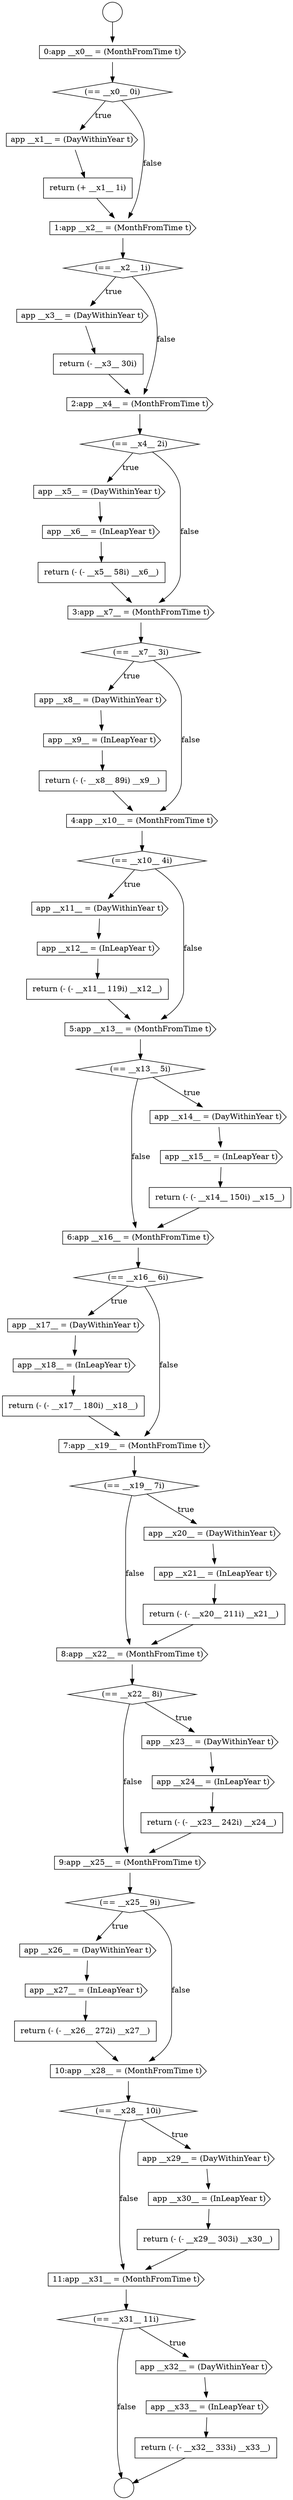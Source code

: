 digraph {
  node19799 [shape=cds, label=<<font color="black">app __x33__ = (InLeapYear t)</font>> color="black" fillcolor="white" style=filled]
  node19763 [shape=cds, label=<<font color="black">app __x11__ = (DayWithinYear t)</font>> color="black" fillcolor="white" style=filled]
  node19744 [shape=diamond, label=<<font color="black">(== __x0__ 0i)</font>> color="black" fillcolor="white" style=filled]
  node19790 [shape=none, margin=0, label=<<font color="black">
    <table border="0" cellborder="1" cellspacing="0" cellpadding="10">
      <tr><td align="left">return (- (- __x26__ 272i) __x27__)</td></tr>
    </table>
  </font>> color="black" fillcolor="white" style=filled]
  node19773 [shape=cds, label=<<font color="black">app __x17__ = (DayWithinYear t)</font>> color="black" fillcolor="white" style=filled]
  node19792 [shape=diamond, label=<<font color="black">(== __x28__ 10i)</font>> color="black" fillcolor="white" style=filled]
  node19772 [shape=diamond, label=<<font color="black">(== __x16__ 6i)</font>> color="black" fillcolor="white" style=filled]
  node19755 [shape=none, margin=0, label=<<font color="black">
    <table border="0" cellborder="1" cellspacing="0" cellpadding="10">
      <tr><td align="left">return (- (- __x5__ 58i) __x6__)</td></tr>
    </table>
  </font>> color="black" fillcolor="white" style=filled]
  node19745 [shape=cds, label=<<font color="black">app __x1__ = (DayWithinYear t)</font>> color="black" fillcolor="white" style=filled]
  node19743 [shape=cds, label=<<font color="black">0:app __x0__ = (MonthFromTime t)</font>> color="black" fillcolor="white" style=filled]
  node19787 [shape=diamond, label=<<font color="black">(== __x25__ 9i)</font>> color="black" fillcolor="white" style=filled]
  node19767 [shape=diamond, label=<<font color="black">(== __x13__ 5i)</font>> color="black" fillcolor="white" style=filled]
  node19795 [shape=none, margin=0, label=<<font color="black">
    <table border="0" cellborder="1" cellspacing="0" cellpadding="10">
      <tr><td align="left">return (- (- __x29__ 303i) __x30__)</td></tr>
    </table>
  </font>> color="black" fillcolor="white" style=filled]
  node19780 [shape=none, margin=0, label=<<font color="black">
    <table border="0" cellborder="1" cellspacing="0" cellpadding="10">
      <tr><td align="left">return (- (- __x20__ 211i) __x21__)</td></tr>
    </table>
  </font>> color="black" fillcolor="white" style=filled]
  node19776 [shape=cds, label=<<font color="black">7:app __x19__ = (MonthFromTime t)</font>> color="black" fillcolor="white" style=filled]
  node19749 [shape=cds, label=<<font color="black">app __x3__ = (DayWithinYear t)</font>> color="black" fillcolor="white" style=filled]
  node19759 [shape=cds, label=<<font color="black">app __x9__ = (InLeapYear t)</font>> color="black" fillcolor="white" style=filled]
  node19781 [shape=cds, label=<<font color="black">8:app __x22__ = (MonthFromTime t)</font>> color="black" fillcolor="white" style=filled]
  node19771 [shape=cds, label=<<font color="black">6:app __x16__ = (MonthFromTime t)</font>> color="black" fillcolor="white" style=filled]
  node19751 [shape=cds, label=<<font color="black">2:app __x4__ = (MonthFromTime t)</font>> color="black" fillcolor="white" style=filled]
  node19768 [shape=cds, label=<<font color="black">app __x14__ = (DayWithinYear t)</font>> color="black" fillcolor="white" style=filled]
  node19800 [shape=none, margin=0, label=<<font color="black">
    <table border="0" cellborder="1" cellspacing="0" cellpadding="10">
      <tr><td align="left">return (- (- __x32__ 333i) __x33__)</td></tr>
    </table>
  </font>> color="black" fillcolor="white" style=filled]
  node19754 [shape=cds, label=<<font color="black">app __x6__ = (InLeapYear t)</font>> color="black" fillcolor="white" style=filled]
  node19748 [shape=diamond, label=<<font color="black">(== __x2__ 1i)</font>> color="black" fillcolor="white" style=filled]
  node19786 [shape=cds, label=<<font color="black">9:app __x25__ = (MonthFromTime t)</font>> color="black" fillcolor="white" style=filled]
  node19783 [shape=cds, label=<<font color="black">app __x23__ = (DayWithinYear t)</font>> color="black" fillcolor="white" style=filled]
  node19758 [shape=cds, label=<<font color="black">app __x8__ = (DayWithinYear t)</font>> color="black" fillcolor="white" style=filled]
  node19764 [shape=cds, label=<<font color="black">app __x12__ = (InLeapYear t)</font>> color="black" fillcolor="white" style=filled]
  node19796 [shape=cds, label=<<font color="black">11:app __x31__ = (MonthFromTime t)</font>> color="black" fillcolor="white" style=filled]
  node19777 [shape=diamond, label=<<font color="black">(== __x19__ 7i)</font>> color="black" fillcolor="white" style=filled]
  node19775 [shape=none, margin=0, label=<<font color="black">
    <table border="0" cellborder="1" cellspacing="0" cellpadding="10">
      <tr><td align="left">return (- (- __x17__ 180i) __x18__)</td></tr>
    </table>
  </font>> color="black" fillcolor="white" style=filled]
  node19797 [shape=diamond, label=<<font color="black">(== __x31__ 11i)</font>> color="black" fillcolor="white" style=filled]
  node19782 [shape=diamond, label=<<font color="black">(== __x22__ 8i)</font>> color="black" fillcolor="white" style=filled]
  node19741 [shape=circle label=" " color="black" fillcolor="white" style=filled]
  node19762 [shape=diamond, label=<<font color="black">(== __x10__ 4i)</font>> color="black" fillcolor="white" style=filled]
  node19765 [shape=none, margin=0, label=<<font color="black">
    <table border="0" cellborder="1" cellspacing="0" cellpadding="10">
      <tr><td align="left">return (- (- __x11__ 119i) __x12__)</td></tr>
    </table>
  </font>> color="black" fillcolor="white" style=filled]
  node19752 [shape=diamond, label=<<font color="black">(== __x4__ 2i)</font>> color="black" fillcolor="white" style=filled]
  node19784 [shape=cds, label=<<font color="black">app __x24__ = (InLeapYear t)</font>> color="black" fillcolor="white" style=filled]
  node19785 [shape=none, margin=0, label=<<font color="black">
    <table border="0" cellborder="1" cellspacing="0" cellpadding="10">
      <tr><td align="left">return (- (- __x23__ 242i) __x24__)</td></tr>
    </table>
  </font>> color="black" fillcolor="white" style=filled]
  node19753 [shape=cds, label=<<font color="black">app __x5__ = (DayWithinYear t)</font>> color="black" fillcolor="white" style=filled]
  node19747 [shape=cds, label=<<font color="black">1:app __x2__ = (MonthFromTime t)</font>> color="black" fillcolor="white" style=filled]
  node19770 [shape=none, margin=0, label=<<font color="black">
    <table border="0" cellborder="1" cellspacing="0" cellpadding="10">
      <tr><td align="left">return (- (- __x14__ 150i) __x15__)</td></tr>
    </table>
  </font>> color="black" fillcolor="white" style=filled]
  node19789 [shape=cds, label=<<font color="black">app __x27__ = (InLeapYear t)</font>> color="black" fillcolor="white" style=filled]
  node19757 [shape=diamond, label=<<font color="black">(== __x7__ 3i)</font>> color="black" fillcolor="white" style=filled]
  node19778 [shape=cds, label=<<font color="black">app __x20__ = (DayWithinYear t)</font>> color="black" fillcolor="white" style=filled]
  node19793 [shape=cds, label=<<font color="black">app __x29__ = (DayWithinYear t)</font>> color="black" fillcolor="white" style=filled]
  node19761 [shape=cds, label=<<font color="black">4:app __x10__ = (MonthFromTime t)</font>> color="black" fillcolor="white" style=filled]
  node19774 [shape=cds, label=<<font color="black">app __x18__ = (InLeapYear t)</font>> color="black" fillcolor="white" style=filled]
  node19788 [shape=cds, label=<<font color="black">app __x26__ = (DayWithinYear t)</font>> color="black" fillcolor="white" style=filled]
  node19742 [shape=circle label=" " color="black" fillcolor="white" style=filled]
  node19791 [shape=cds, label=<<font color="black">10:app __x28__ = (MonthFromTime t)</font>> color="black" fillcolor="white" style=filled]
  node19746 [shape=none, margin=0, label=<<font color="black">
    <table border="0" cellborder="1" cellspacing="0" cellpadding="10">
      <tr><td align="left">return (+ __x1__ 1i)</td></tr>
    </table>
  </font>> color="black" fillcolor="white" style=filled]
  node19756 [shape=cds, label=<<font color="black">3:app __x7__ = (MonthFromTime t)</font>> color="black" fillcolor="white" style=filled]
  node19798 [shape=cds, label=<<font color="black">app __x32__ = (DayWithinYear t)</font>> color="black" fillcolor="white" style=filled]
  node19766 [shape=cds, label=<<font color="black">5:app __x13__ = (MonthFromTime t)</font>> color="black" fillcolor="white" style=filled]
  node19769 [shape=cds, label=<<font color="black">app __x15__ = (InLeapYear t)</font>> color="black" fillcolor="white" style=filled]
  node19779 [shape=cds, label=<<font color="black">app __x21__ = (InLeapYear t)</font>> color="black" fillcolor="white" style=filled]
  node19794 [shape=cds, label=<<font color="black">app __x30__ = (InLeapYear t)</font>> color="black" fillcolor="white" style=filled]
  node19750 [shape=none, margin=0, label=<<font color="black">
    <table border="0" cellborder="1" cellspacing="0" cellpadding="10">
      <tr><td align="left">return (- __x3__ 30i)</td></tr>
    </table>
  </font>> color="black" fillcolor="white" style=filled]
  node19760 [shape=none, margin=0, label=<<font color="black">
    <table border="0" cellborder="1" cellspacing="0" cellpadding="10">
      <tr><td align="left">return (- (- __x8__ 89i) __x9__)</td></tr>
    </table>
  </font>> color="black" fillcolor="white" style=filled]
  node19777 -> node19778 [label=<<font color="black">true</font>> color="black"]
  node19777 -> node19781 [label=<<font color="black">false</font>> color="black"]
  node19756 -> node19757 [ color="black"]
  node19754 -> node19755 [ color="black"]
  node19762 -> node19763 [label=<<font color="black">true</font>> color="black"]
  node19762 -> node19766 [label=<<font color="black">false</font>> color="black"]
  node19741 -> node19743 [ color="black"]
  node19780 -> node19781 [ color="black"]
  node19770 -> node19771 [ color="black"]
  node19789 -> node19790 [ color="black"]
  node19759 -> node19760 [ color="black"]
  node19760 -> node19761 [ color="black"]
  node19800 -> node19742 [ color="black"]
  node19767 -> node19768 [label=<<font color="black">true</font>> color="black"]
  node19767 -> node19771 [label=<<font color="black">false</font>> color="black"]
  node19757 -> node19758 [label=<<font color="black">true</font>> color="black"]
  node19757 -> node19761 [label=<<font color="black">false</font>> color="black"]
  node19792 -> node19793 [label=<<font color="black">true</font>> color="black"]
  node19792 -> node19796 [label=<<font color="black">false</font>> color="black"]
  node19744 -> node19745 [label=<<font color="black">true</font>> color="black"]
  node19744 -> node19747 [label=<<font color="black">false</font>> color="black"]
  node19753 -> node19754 [ color="black"]
  node19769 -> node19770 [ color="black"]
  node19781 -> node19782 [ color="black"]
  node19790 -> node19791 [ color="black"]
  node19765 -> node19766 [ color="black"]
  node19776 -> node19777 [ color="black"]
  node19786 -> node19787 [ color="black"]
  node19771 -> node19772 [ color="black"]
  node19761 -> node19762 [ color="black"]
  node19752 -> node19753 [label=<<font color="black">true</font>> color="black"]
  node19752 -> node19756 [label=<<font color="black">false</font>> color="black"]
  node19745 -> node19746 [ color="black"]
  node19797 -> node19798 [label=<<font color="black">true</font>> color="black"]
  node19797 -> node19742 [label=<<font color="black">false</font>> color="black"]
  node19749 -> node19750 [ color="black"]
  node19787 -> node19788 [label=<<font color="black">true</font>> color="black"]
  node19787 -> node19791 [label=<<font color="black">false</font>> color="black"]
  node19772 -> node19773 [label=<<font color="black">true</font>> color="black"]
  node19772 -> node19776 [label=<<font color="black">false</font>> color="black"]
  node19768 -> node19769 [ color="black"]
  node19750 -> node19751 [ color="black"]
  node19793 -> node19794 [ color="black"]
  node19751 -> node19752 [ color="black"]
  node19747 -> node19748 [ color="black"]
  node19783 -> node19784 [ color="black"]
  node19782 -> node19783 [label=<<font color="black">true</font>> color="black"]
  node19782 -> node19786 [label=<<font color="black">false</font>> color="black"]
  node19755 -> node19756 [ color="black"]
  node19743 -> node19744 [ color="black"]
  node19795 -> node19796 [ color="black"]
  node19784 -> node19785 [ color="black"]
  node19774 -> node19775 [ color="black"]
  node19794 -> node19795 [ color="black"]
  node19748 -> node19749 [label=<<font color="black">true</font>> color="black"]
  node19748 -> node19751 [label=<<font color="black">false</font>> color="black"]
  node19785 -> node19786 [ color="black"]
  node19778 -> node19779 [ color="black"]
  node19746 -> node19747 [ color="black"]
  node19773 -> node19774 [ color="black"]
  node19775 -> node19776 [ color="black"]
  node19788 -> node19789 [ color="black"]
  node19766 -> node19767 [ color="black"]
  node19758 -> node19759 [ color="black"]
  node19779 -> node19780 [ color="black"]
  node19763 -> node19764 [ color="black"]
  node19798 -> node19799 [ color="black"]
  node19791 -> node19792 [ color="black"]
  node19796 -> node19797 [ color="black"]
  node19764 -> node19765 [ color="black"]
  node19799 -> node19800 [ color="black"]
}
